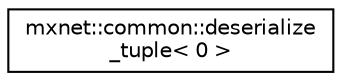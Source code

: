 digraph "Graphical Class Hierarchy"
{
  edge [fontname="Helvetica",fontsize="10",labelfontname="Helvetica",labelfontsize="10"];
  node [fontname="Helvetica",fontsize="10",shape=record];
  rankdir="LR";
  Node1 [label="mxnet::common::deserialize\l_tuple\< 0 \>",height=0.2,width=0.4,color="black", fillcolor="white", style="filled",URL="$structmxnet_1_1common_1_1deserialize__tuple_3_010_01_4.html"];
}
